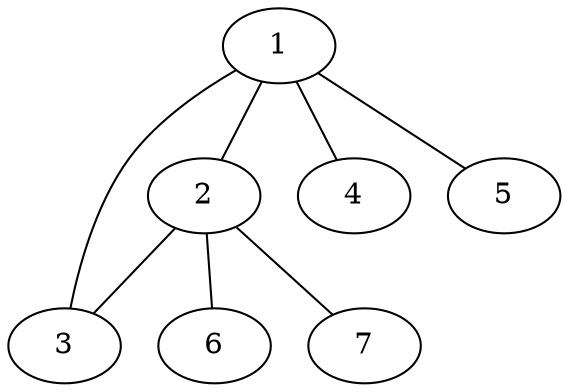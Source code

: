 graph molecule_1387 {
	1	 [chem=C];
	2	 [chem=C];
	1 -- 2	 [valence=1];
	3	 [chem=O];
	1 -- 3	 [valence=1];
	4	 [chem=H];
	1 -- 4	 [valence=1];
	5	 [chem=H];
	1 -- 5	 [valence=1];
	2 -- 3	 [valence=1];
	6	 [chem=H];
	2 -- 6	 [valence=1];
	7	 [chem=H];
	2 -- 7	 [valence=1];
}
